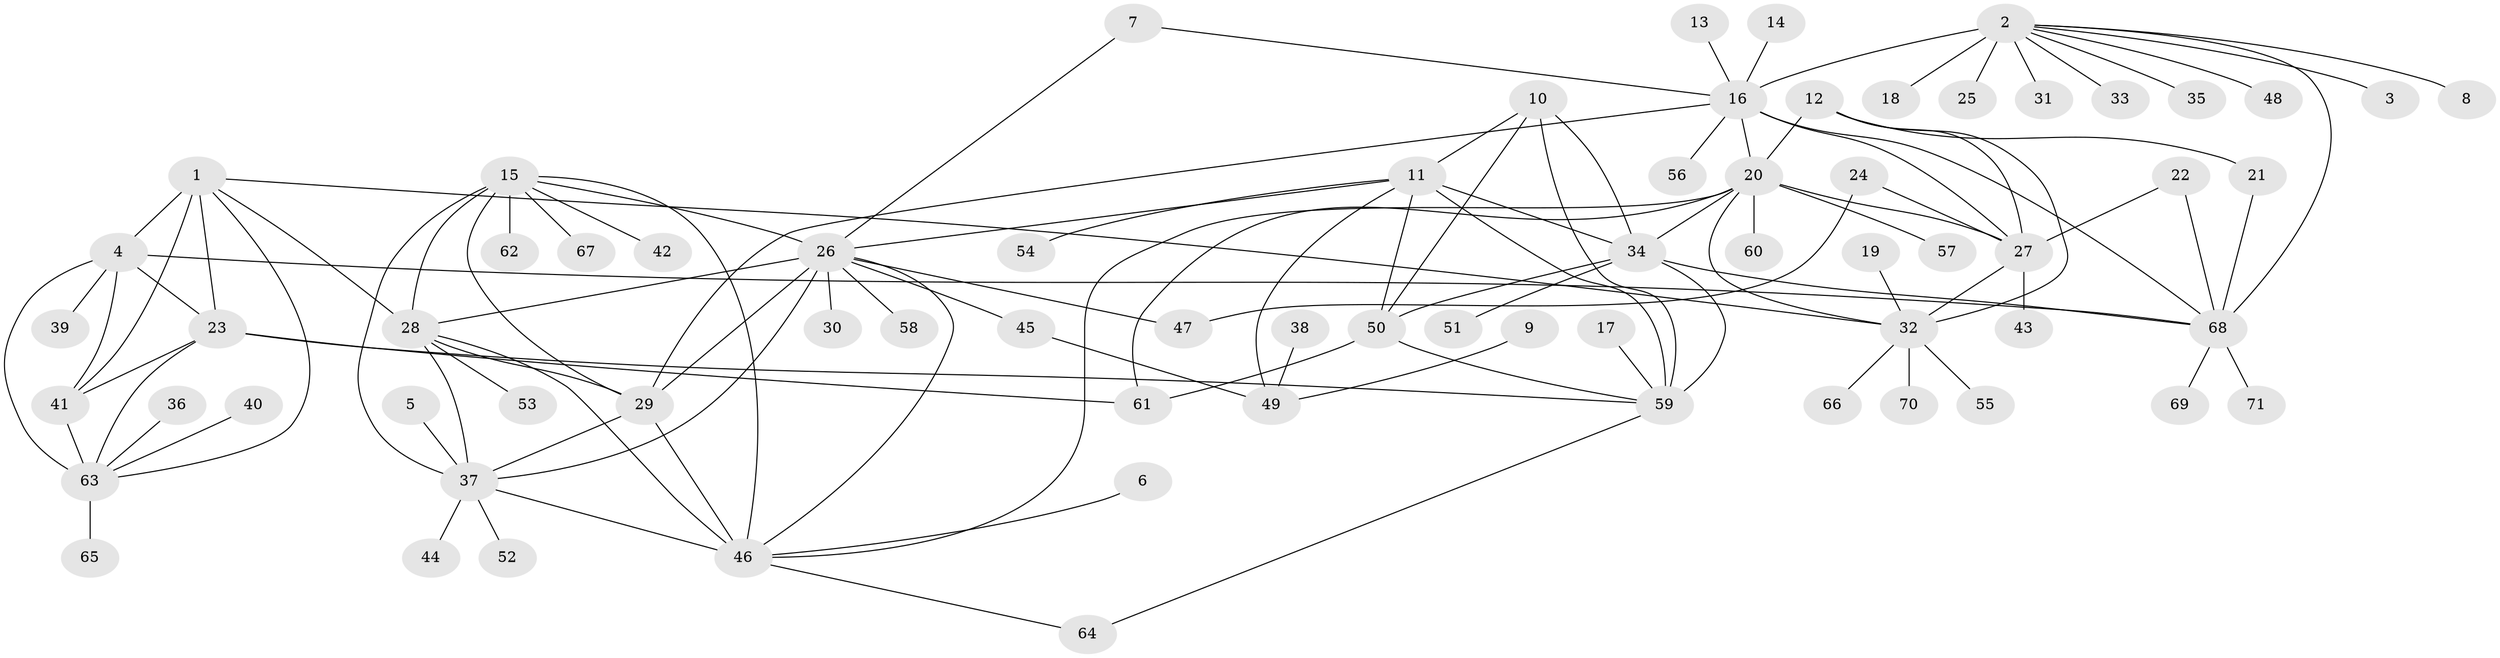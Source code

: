 // original degree distribution, {10: 0.02127659574468085, 8: 0.0425531914893617, 7: 0.06382978723404255, 6: 0.02127659574468085, 11: 0.05673758865248227, 14: 0.014184397163120567, 9: 0.028368794326241134, 12: 0.0070921985815602835, 2: 0.14184397163120568, 1: 0.5602836879432624, 3: 0.0425531914893617}
// Generated by graph-tools (version 1.1) at 2025/02/03/09/25 03:02:42]
// undirected, 71 vertices, 111 edges
graph export_dot {
graph [start="1"]
  node [color=gray90,style=filled];
  1;
  2;
  3;
  4;
  5;
  6;
  7;
  8;
  9;
  10;
  11;
  12;
  13;
  14;
  15;
  16;
  17;
  18;
  19;
  20;
  21;
  22;
  23;
  24;
  25;
  26;
  27;
  28;
  29;
  30;
  31;
  32;
  33;
  34;
  35;
  36;
  37;
  38;
  39;
  40;
  41;
  42;
  43;
  44;
  45;
  46;
  47;
  48;
  49;
  50;
  51;
  52;
  53;
  54;
  55;
  56;
  57;
  58;
  59;
  60;
  61;
  62;
  63;
  64;
  65;
  66;
  67;
  68;
  69;
  70;
  71;
  1 -- 4 [weight=3.0];
  1 -- 23 [weight=1.0];
  1 -- 28 [weight=1.0];
  1 -- 32 [weight=1.0];
  1 -- 41 [weight=1.0];
  1 -- 63 [weight=1.0];
  2 -- 3 [weight=1.0];
  2 -- 8 [weight=1.0];
  2 -- 16 [weight=8.0];
  2 -- 18 [weight=1.0];
  2 -- 25 [weight=1.0];
  2 -- 31 [weight=1.0];
  2 -- 33 [weight=1.0];
  2 -- 35 [weight=1.0];
  2 -- 48 [weight=1.0];
  2 -- 68 [weight=4.0];
  4 -- 23 [weight=3.0];
  4 -- 39 [weight=1.0];
  4 -- 41 [weight=3.0];
  4 -- 63 [weight=3.0];
  4 -- 68 [weight=1.0];
  5 -- 37 [weight=1.0];
  6 -- 46 [weight=1.0];
  7 -- 16 [weight=1.0];
  7 -- 26 [weight=1.0];
  9 -- 49 [weight=1.0];
  10 -- 11 [weight=4.0];
  10 -- 34 [weight=2.0];
  10 -- 50 [weight=2.0];
  10 -- 59 [weight=2.0];
  11 -- 26 [weight=1.0];
  11 -- 34 [weight=2.0];
  11 -- 49 [weight=1.0];
  11 -- 50 [weight=2.0];
  11 -- 54 [weight=1.0];
  11 -- 59 [weight=2.0];
  12 -- 20 [weight=4.0];
  12 -- 21 [weight=1.0];
  12 -- 27 [weight=2.0];
  12 -- 32 [weight=4.0];
  13 -- 16 [weight=1.0];
  14 -- 16 [weight=1.0];
  15 -- 26 [weight=2.0];
  15 -- 28 [weight=2.0];
  15 -- 29 [weight=2.0];
  15 -- 37 [weight=2.0];
  15 -- 42 [weight=1.0];
  15 -- 46 [weight=2.0];
  15 -- 62 [weight=1.0];
  15 -- 67 [weight=1.0];
  16 -- 20 [weight=1.0];
  16 -- 27 [weight=1.0];
  16 -- 29 [weight=1.0];
  16 -- 56 [weight=1.0];
  16 -- 68 [weight=2.0];
  17 -- 59 [weight=1.0];
  19 -- 32 [weight=1.0];
  20 -- 27 [weight=2.0];
  20 -- 32 [weight=4.0];
  20 -- 34 [weight=1.0];
  20 -- 46 [weight=1.0];
  20 -- 57 [weight=1.0];
  20 -- 60 [weight=1.0];
  20 -- 61 [weight=1.0];
  21 -- 68 [weight=1.0];
  22 -- 27 [weight=1.0];
  22 -- 68 [weight=1.0];
  23 -- 41 [weight=1.0];
  23 -- 59 [weight=1.0];
  23 -- 61 [weight=1.0];
  23 -- 63 [weight=1.0];
  24 -- 27 [weight=1.0];
  24 -- 47 [weight=1.0];
  26 -- 28 [weight=1.0];
  26 -- 29 [weight=1.0];
  26 -- 30 [weight=1.0];
  26 -- 37 [weight=1.0];
  26 -- 45 [weight=1.0];
  26 -- 46 [weight=1.0];
  26 -- 47 [weight=1.0];
  26 -- 58 [weight=1.0];
  27 -- 32 [weight=2.0];
  27 -- 43 [weight=1.0];
  28 -- 29 [weight=1.0];
  28 -- 37 [weight=1.0];
  28 -- 46 [weight=1.0];
  28 -- 53 [weight=1.0];
  29 -- 37 [weight=1.0];
  29 -- 46 [weight=1.0];
  32 -- 55 [weight=1.0];
  32 -- 66 [weight=1.0];
  32 -- 70 [weight=1.0];
  34 -- 50 [weight=1.0];
  34 -- 51 [weight=1.0];
  34 -- 59 [weight=1.0];
  34 -- 68 [weight=1.0];
  36 -- 63 [weight=1.0];
  37 -- 44 [weight=1.0];
  37 -- 46 [weight=1.0];
  37 -- 52 [weight=1.0];
  38 -- 49 [weight=1.0];
  40 -- 63 [weight=1.0];
  41 -- 63 [weight=1.0];
  45 -- 49 [weight=1.0];
  46 -- 64 [weight=1.0];
  50 -- 59 [weight=1.0];
  50 -- 61 [weight=1.0];
  59 -- 64 [weight=1.0];
  63 -- 65 [weight=1.0];
  68 -- 69 [weight=1.0];
  68 -- 71 [weight=1.0];
}
